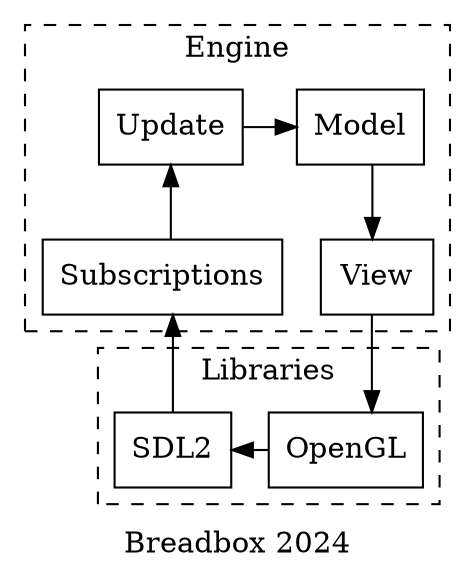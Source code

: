 digraph {
    graph [splines=ortho]
    node [shape=box]

    label="Breadbox 2024"

    subgraph cluster_engine {
        label="Engine"
        style=dashed

        model [label="Model"]
        subscriptions [label="Subscriptions"]
        update [label="Update"]
        view [label="View"]

        {rank=same; update model}
        {rank=same; subscriptions view}

        subscriptions -> update -> model -> view
    }
    
    subgraph cluster_libraries {
        label="Libraries"
        style=dashed

        opengl [label="OpenGL"]
        sdl2 [label="SDL2"]

        {rank=same; opengl sdl2}

        opengl -> sdl2
    }

    sdl2 -> subscriptions

    view -> opengl
}